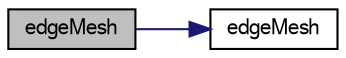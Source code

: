 digraph "edgeMesh"
{
  bgcolor="transparent";
  edge [fontname="FreeSans",fontsize="10",labelfontname="FreeSans",labelfontsize="10"];
  node [fontname="FreeSans",fontsize="10",shape=record];
  rankdir="LR";
  Node3 [label="edgeMesh",height=0.2,width=0.4,color="black", fillcolor="grey75", style="filled", fontcolor="black"];
  Node3 -> Node4 [color="midnightblue",fontsize="10",style="solid",fontname="FreeSans"];
  Node4 [label="edgeMesh",height=0.2,width=0.4,color="black",URL="$a21754.html#a518ee690177f4d77ce882cfd362b58b7",tooltip="Construct null. "];
}
